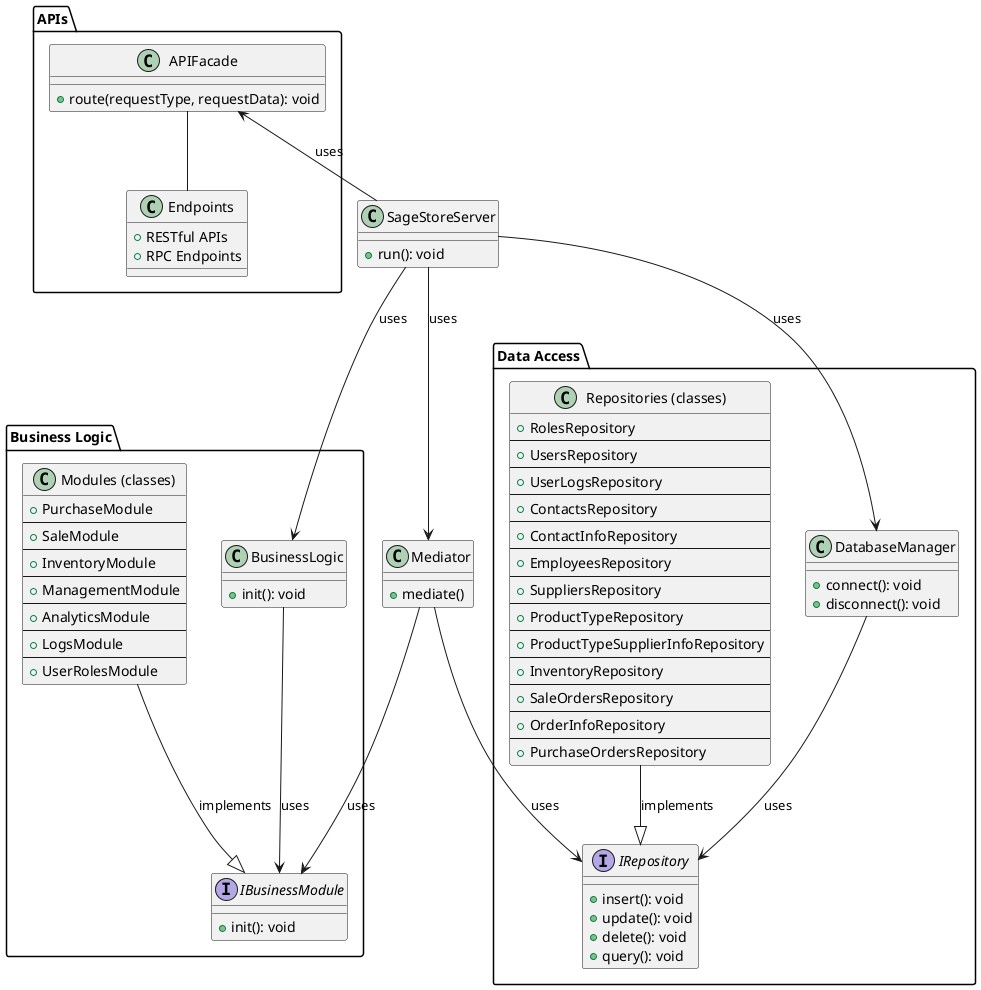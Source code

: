 @startuml

' Main Application Service
class SageStoreServer {
  +run(): void
}

' Mediator Interface
class Mediator {
  +mediate()
}

' API
package "APIs" {
  class APIFacade {
    +route(requestType, requestData): void
  }
  class Endpoints {
    +RESTful APIs
    +RPC Endpoints
  }

  APIFacade -- Endpoints
}

' Relationships for API Endpoints
SageStoreServer -up-> APIFacade : uses

' Business Logic
package "Business Logic" {
  class BusinessLogic {
    +init(): void
  }

  interface IBusinessModule {
    +init(): void
  }

  class "Modules (classes)" {
    + PurchaseModule
    --
    + SaleModule
    --
    + InventoryModule
    --
    + ManagementModule
    --
    + AnalyticsModule
    --
    + LogsModule
    --
    + UserRolesModule
  }
}

' Data Access
package "Data Access" {
  class DatabaseManager {
    +connect(): void
    +disconnect(): void
  }

  interface IRepository {
    +insert(): void
    +update(): void
    +delete(): void
    +query(): void
  }

  class "Repositories (classes)" {
    + RolesRepository
    --
    + UsersRepository
    --
    + UserLogsRepository
    --
    + ContactsRepository
    --
    + ContactInfoRepository
    --
    + EmployeesRepository
    --
    + SuppliersRepository
    --
    + ProductTypeRepository
    --
    + ProductTypeSupplierInfoRepository
    --
    + InventoryRepository
    --
    + SaleOrdersRepository
    --
    + OrderInfoRepository
    --
    + PurchaseOrdersRepository
  }
}

' Relationships for Main Application Service
SageStoreServer -down-> BusinessLogic : uses
SageStoreServer -down-> DatabaseManager : uses
SageStoreServer -down-> Mediator : uses

' Relationships for Mediators to Packages
Mediator -down-> IBusinessModule : uses
Mediator -down-> IRepository : uses

' Relationships for Business Logic
BusinessLogic -down-> IBusinessModule : uses

' Relationships for Data Access
DatabaseManager -down-> IRepository : uses

' Repositories
"Repositories (classes)" -down-|> IRepository : implements

' Business Modules
"Modules (classes)" -down-|> IBusinessModule : implements

@enduml
